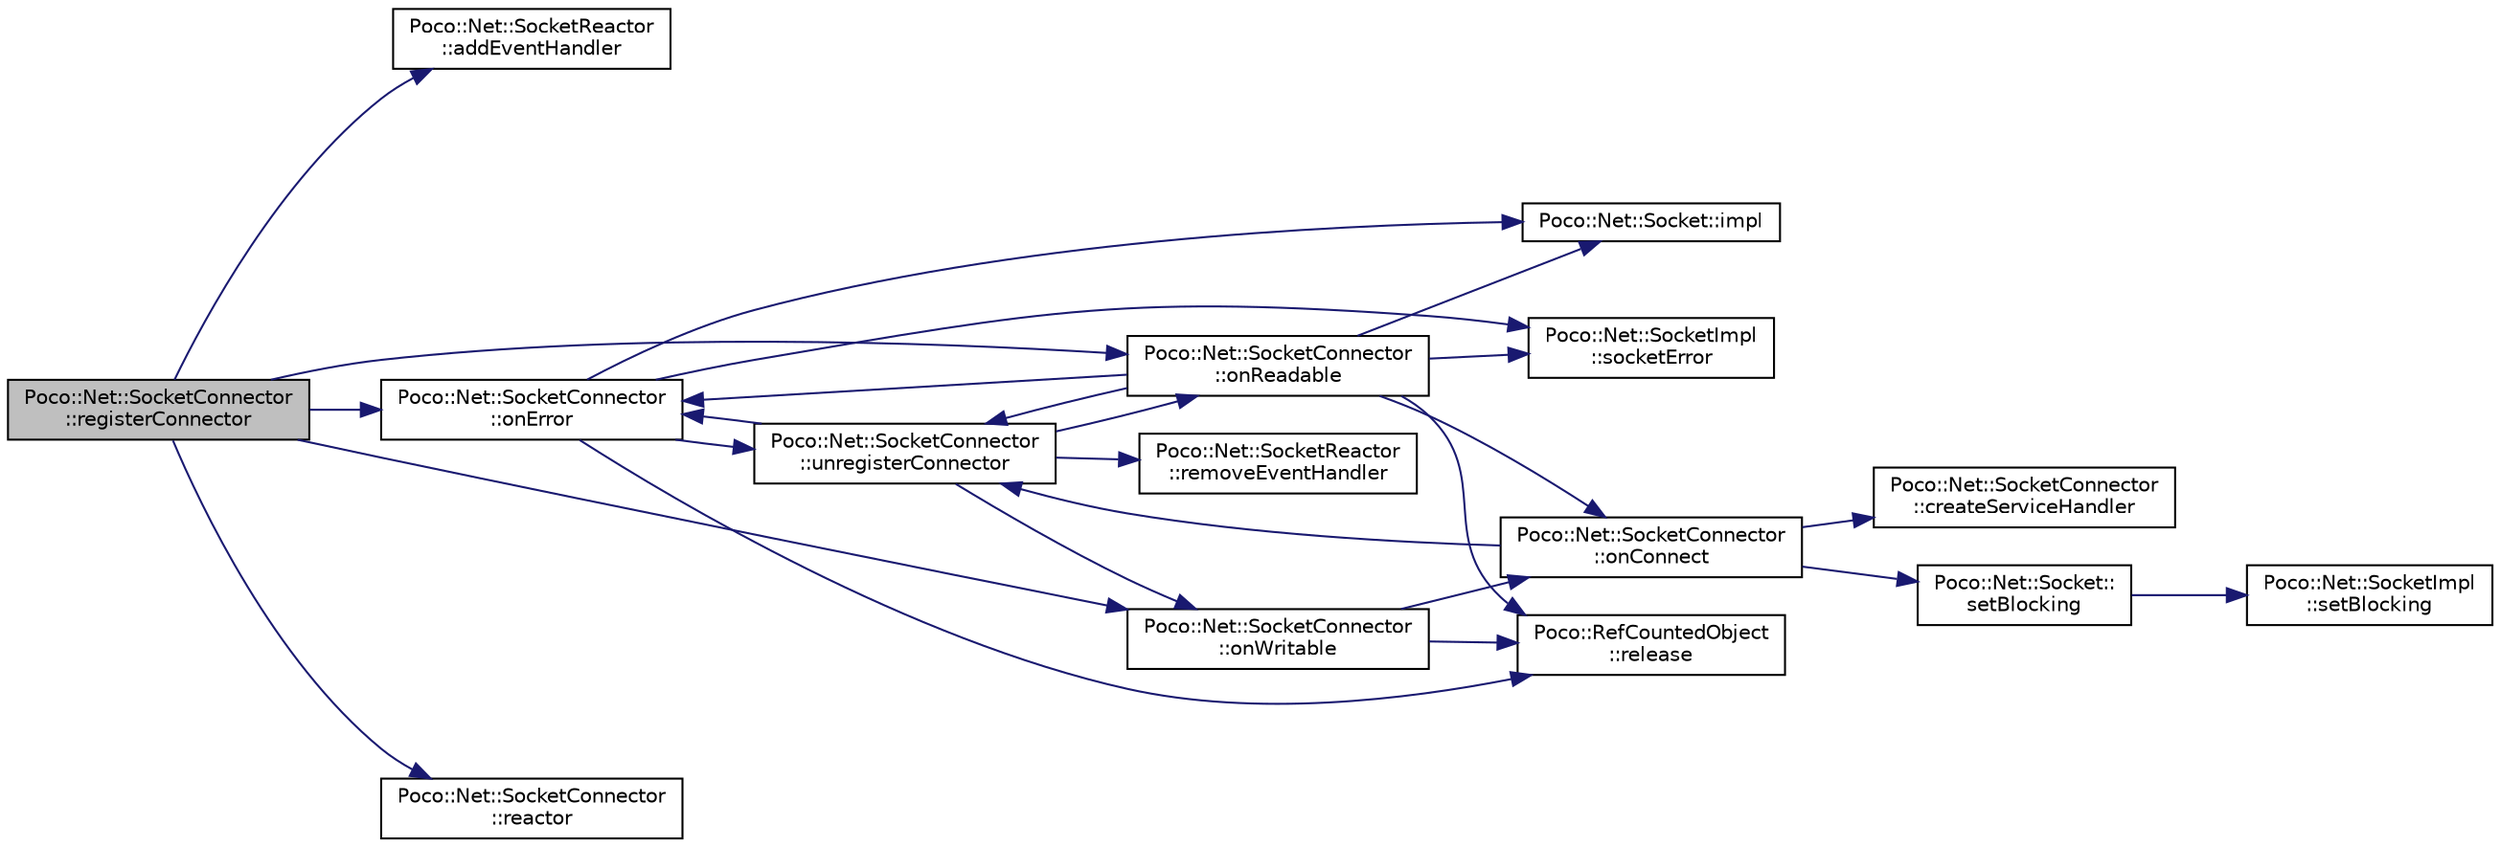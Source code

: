 digraph "Poco::Net::SocketConnector::registerConnector"
{
 // LATEX_PDF_SIZE
  edge [fontname="Helvetica",fontsize="10",labelfontname="Helvetica",labelfontsize="10"];
  node [fontname="Helvetica",fontsize="10",shape=record];
  rankdir="LR";
  Node1 [label="Poco::Net::SocketConnector\l::registerConnector",height=0.2,width=0.4,color="black", fillcolor="grey75", style="filled", fontcolor="black",tooltip=" "];
  Node1 -> Node2 [color="midnightblue",fontsize="10",style="solid"];
  Node2 [label="Poco::Net::SocketReactor\l::addEventHandler",height=0.2,width=0.4,color="black", fillcolor="white", style="filled",URL="$classPoco_1_1Net_1_1SocketReactor.html#af6d366d0de6f903709f61a07e21ab508",tooltip="Returns the timeout."];
  Node1 -> Node3 [color="midnightblue",fontsize="10",style="solid"];
  Node3 [label="Poco::Net::SocketConnector\l::onError",height=0.2,width=0.4,color="black", fillcolor="white", style="filled",URL="$classPoco_1_1Net_1_1SocketConnector.html#a47a147e5e311816f8d387cf3111a05a2",tooltip=" "];
  Node3 -> Node4 [color="midnightblue",fontsize="10",style="solid"];
  Node4 [label="Poco::Net::Socket::impl",height=0.2,width=0.4,color="black", fillcolor="white", style="filled",URL="$classPoco_1_1Net_1_1Socket.html#aedb94763d83874e7294fcf9d056288ad",tooltip="Returns the IP address and port number of the peer socket."];
  Node3 -> Node5 [color="midnightblue",fontsize="10",style="solid"];
  Node5 [label="Poco::RefCountedObject\l::release",height=0.2,width=0.4,color="black", fillcolor="white", style="filled",URL="$classPoco_1_1RefCountedObject.html#a14bf204923a6ba4b97df6f8fdb9deb72",tooltip="Increments the object's reference count."];
  Node3 -> Node6 [color="midnightblue",fontsize="10",style="solid"];
  Node6 [label="Poco::Net::SocketImpl\l::socketError",height=0.2,width=0.4,color="black", fillcolor="white", style="filled",URL="$classPoco_1_1Net_1_1SocketImpl.html#a2051824d16288272de51f2b224c6f093",tooltip=" "];
  Node3 -> Node7 [color="midnightblue",fontsize="10",style="solid"];
  Node7 [label="Poco::Net::SocketConnector\l::unregisterConnector",height=0.2,width=0.4,color="black", fillcolor="white", style="filled",URL="$classPoco_1_1Net_1_1SocketConnector.html#a5b619fe915ad996bd58a269a22a9cd6f",tooltip=" "];
  Node7 -> Node3 [color="midnightblue",fontsize="10",style="solid"];
  Node7 -> Node8 [color="midnightblue",fontsize="10",style="solid"];
  Node8 [label="Poco::Net::SocketConnector\l::onReadable",height=0.2,width=0.4,color="black", fillcolor="white", style="filled",URL="$classPoco_1_1Net_1_1SocketConnector.html#a12e00a6bcd972a757e65863a618a54a5",tooltip=" "];
  Node8 -> Node4 [color="midnightblue",fontsize="10",style="solid"];
  Node8 -> Node9 [color="midnightblue",fontsize="10",style="solid"];
  Node9 [label="Poco::Net::SocketConnector\l::onConnect",height=0.2,width=0.4,color="black", fillcolor="white", style="filled",URL="$classPoco_1_1Net_1_1SocketConnector.html#a5143983ae4a55e8cc6a035b3974ea72c",tooltip=" "];
  Node9 -> Node10 [color="midnightblue",fontsize="10",style="solid"];
  Node10 [label="Poco::Net::SocketConnector\l::createServiceHandler",height=0.2,width=0.4,color="black", fillcolor="white", style="filled",URL="$classPoco_1_1Net_1_1SocketConnector.html#a5d73c2ca2b15c754a4672d2b5c107bf5",tooltip=" "];
  Node9 -> Node11 [color="midnightblue",fontsize="10",style="solid"];
  Node11 [label="Poco::Net::Socket::\lsetBlocking",height=0.2,width=0.4,color="black", fillcolor="white", style="filled",URL="$classPoco_1_1Net_1_1Socket.html#ac134ebb19caac648ecf010f750f5daf1",tooltip="Returns the value of the SO_OOBINLINE socket option."];
  Node11 -> Node12 [color="midnightblue",fontsize="10",style="solid"];
  Node12 [label="Poco::Net::SocketImpl\l::setBlocking",height=0.2,width=0.4,color="black", fillcolor="white", style="filled",URL="$classPoco_1_1Net_1_1SocketImpl.html#a385b74e6b9c1a8064a2f64a3711686d6",tooltip="Returns the value of the SO_BROADCAST socket option."];
  Node9 -> Node7 [color="midnightblue",fontsize="10",style="solid"];
  Node8 -> Node3 [color="midnightblue",fontsize="10",style="solid"];
  Node8 -> Node5 [color="midnightblue",fontsize="10",style="solid"];
  Node8 -> Node6 [color="midnightblue",fontsize="10",style="solid"];
  Node8 -> Node7 [color="midnightblue",fontsize="10",style="solid"];
  Node7 -> Node13 [color="midnightblue",fontsize="10",style="solid"];
  Node13 [label="Poco::Net::SocketConnector\l::onWritable",height=0.2,width=0.4,color="black", fillcolor="white", style="filled",URL="$classPoco_1_1Net_1_1SocketConnector.html#ab23670beee6258fadda3924cfc52e461",tooltip=" "];
  Node13 -> Node9 [color="midnightblue",fontsize="10",style="solid"];
  Node13 -> Node5 [color="midnightblue",fontsize="10",style="solid"];
  Node7 -> Node14 [color="midnightblue",fontsize="10",style="solid"];
  Node14 [label="Poco::Net::SocketReactor\l::removeEventHandler",height=0.2,width=0.4,color="black", fillcolor="white", style="filled",URL="$classPoco_1_1Net_1_1SocketReactor.html#a2c239f3cedcfb75af342c231bf7e8f9d",tooltip="Returns true if the observer is registered with SocketReactor for the given socket."];
  Node1 -> Node8 [color="midnightblue",fontsize="10",style="solid"];
  Node1 -> Node13 [color="midnightblue",fontsize="10",style="solid"];
  Node1 -> Node15 [color="midnightblue",fontsize="10",style="solid"];
  Node15 [label="Poco::Net::SocketConnector\l::reactor",height=0.2,width=0.4,color="black", fillcolor="white", style="filled",URL="$classPoco_1_1Net_1_1SocketConnector.html#a8ff94535206363744b2f930e6568d6e5",tooltip=" "];
}
